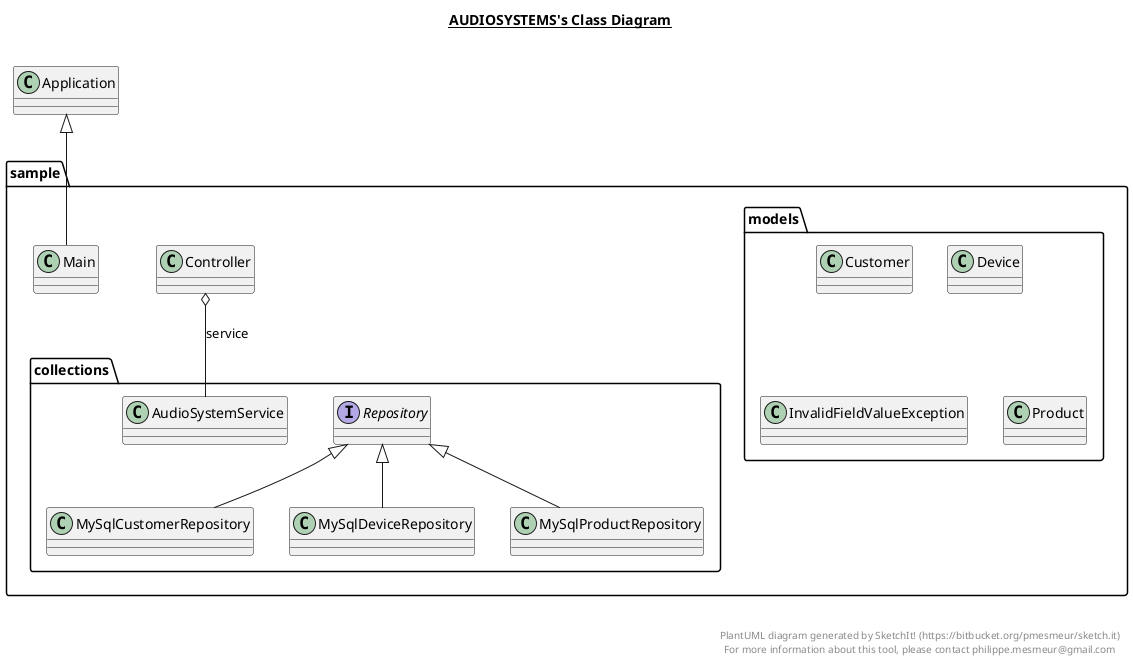 @startuml

title __AUDIOSYSTEMS's Class Diagram__\n

  package sample {
    package sample.collections {
      class AudioSystemService {
      }
    }
  }
  

  package sample {
    class Controller {
    }
  }
  

  package sample {
    package sample.models {
      class Customer {
      }
    }
  }
  

  package sample {
    package sample.models {
      class Device {
      }
    }
  }
  

  package sample {
    package sample.models {
      class InvalidFieldValueException {
      }
    }
  }
  

  package sample {
    class Main {
    }
  }
  

  package sample {
    package sample.collections {
      class MySqlCustomerRepository {
      }
    }
  }
  

  package sample {
    package sample.collections {
      class MySqlDeviceRepository {
      }
    }
  }
  

  package sample {
    package sample.collections {
      class MySqlProductRepository {
      }
    }
  }
  

  package sample {
    package sample.models {
      class Product {
      }
    }
  }
  

  package sample {
    package sample.collections {
      interface Repository {
      }
    }
  }
  

  Controller o-- AudioSystemService : service
  Main -up-|> Application
  MySqlCustomerRepository -up-|> Repository
  MySqlDeviceRepository -up-|> Repository
  MySqlProductRepository -up-|> Repository


right footer


PlantUML diagram generated by SketchIt! (https://bitbucket.org/pmesmeur/sketch.it)
For more information about this tool, please contact philippe.mesmeur@gmail.com
endfooter

@enduml
